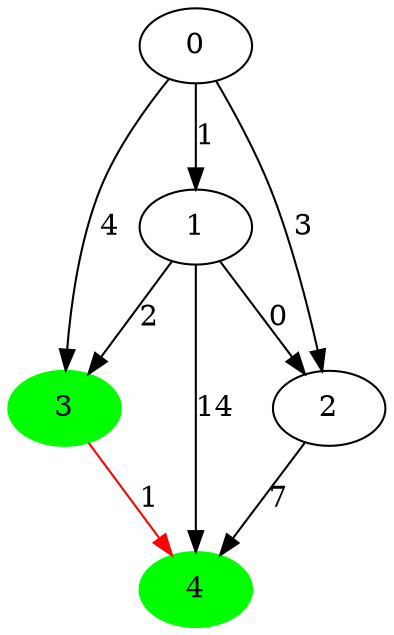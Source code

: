 digraph dicgraph { // 5
n0->n1 [label = 1] // 0 1 1
n0->n2 [label = 3] // 0 2 3
n0->n3 [label = 4] // 0 3 4
n1->n2 [label = 0] // 1 2 0
n1->n3 [label = 2] // 1 3 2
n1->n4 [label = 14] // 1 4 14
n2->n4 [label = 7] // 2 4 7
n3->n4 [label = 1 ,color = red] // 3 4 1
n0 [label="0"]
n1 [label="1"]
n2 [label="2"]
n3 [label="3", style = filled , color = green ]
n4 [label="4", style = filled , color = green ]
}
